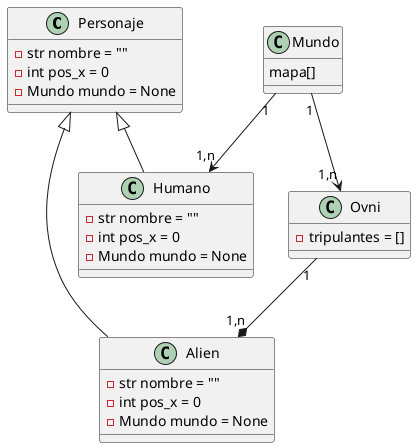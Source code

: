 @startuml
'https://plantuml.com/class-diagram

Personaje <|-- Humano
Personaje <|-- Alien
Ovni"1" --* "1,n"Alien
Mundo"1" --> "1,n" Humano
Mundo"1" --> "1,n"Ovni

class Personaje{
    - str nombre = ""
    - int pos_x = 0
    - Mundo mundo = None
}

class Humano{
    - str nombre = ""
    - int pos_x = 0
    - Mundo mundo = None
}

class Alien{
    - str nombre = ""
    - int pos_x = 0
    - Mundo mundo = None
}

class Ovni{
    - tripulantes = []
}

class Mundo{
    mapa[]
}

@enduml